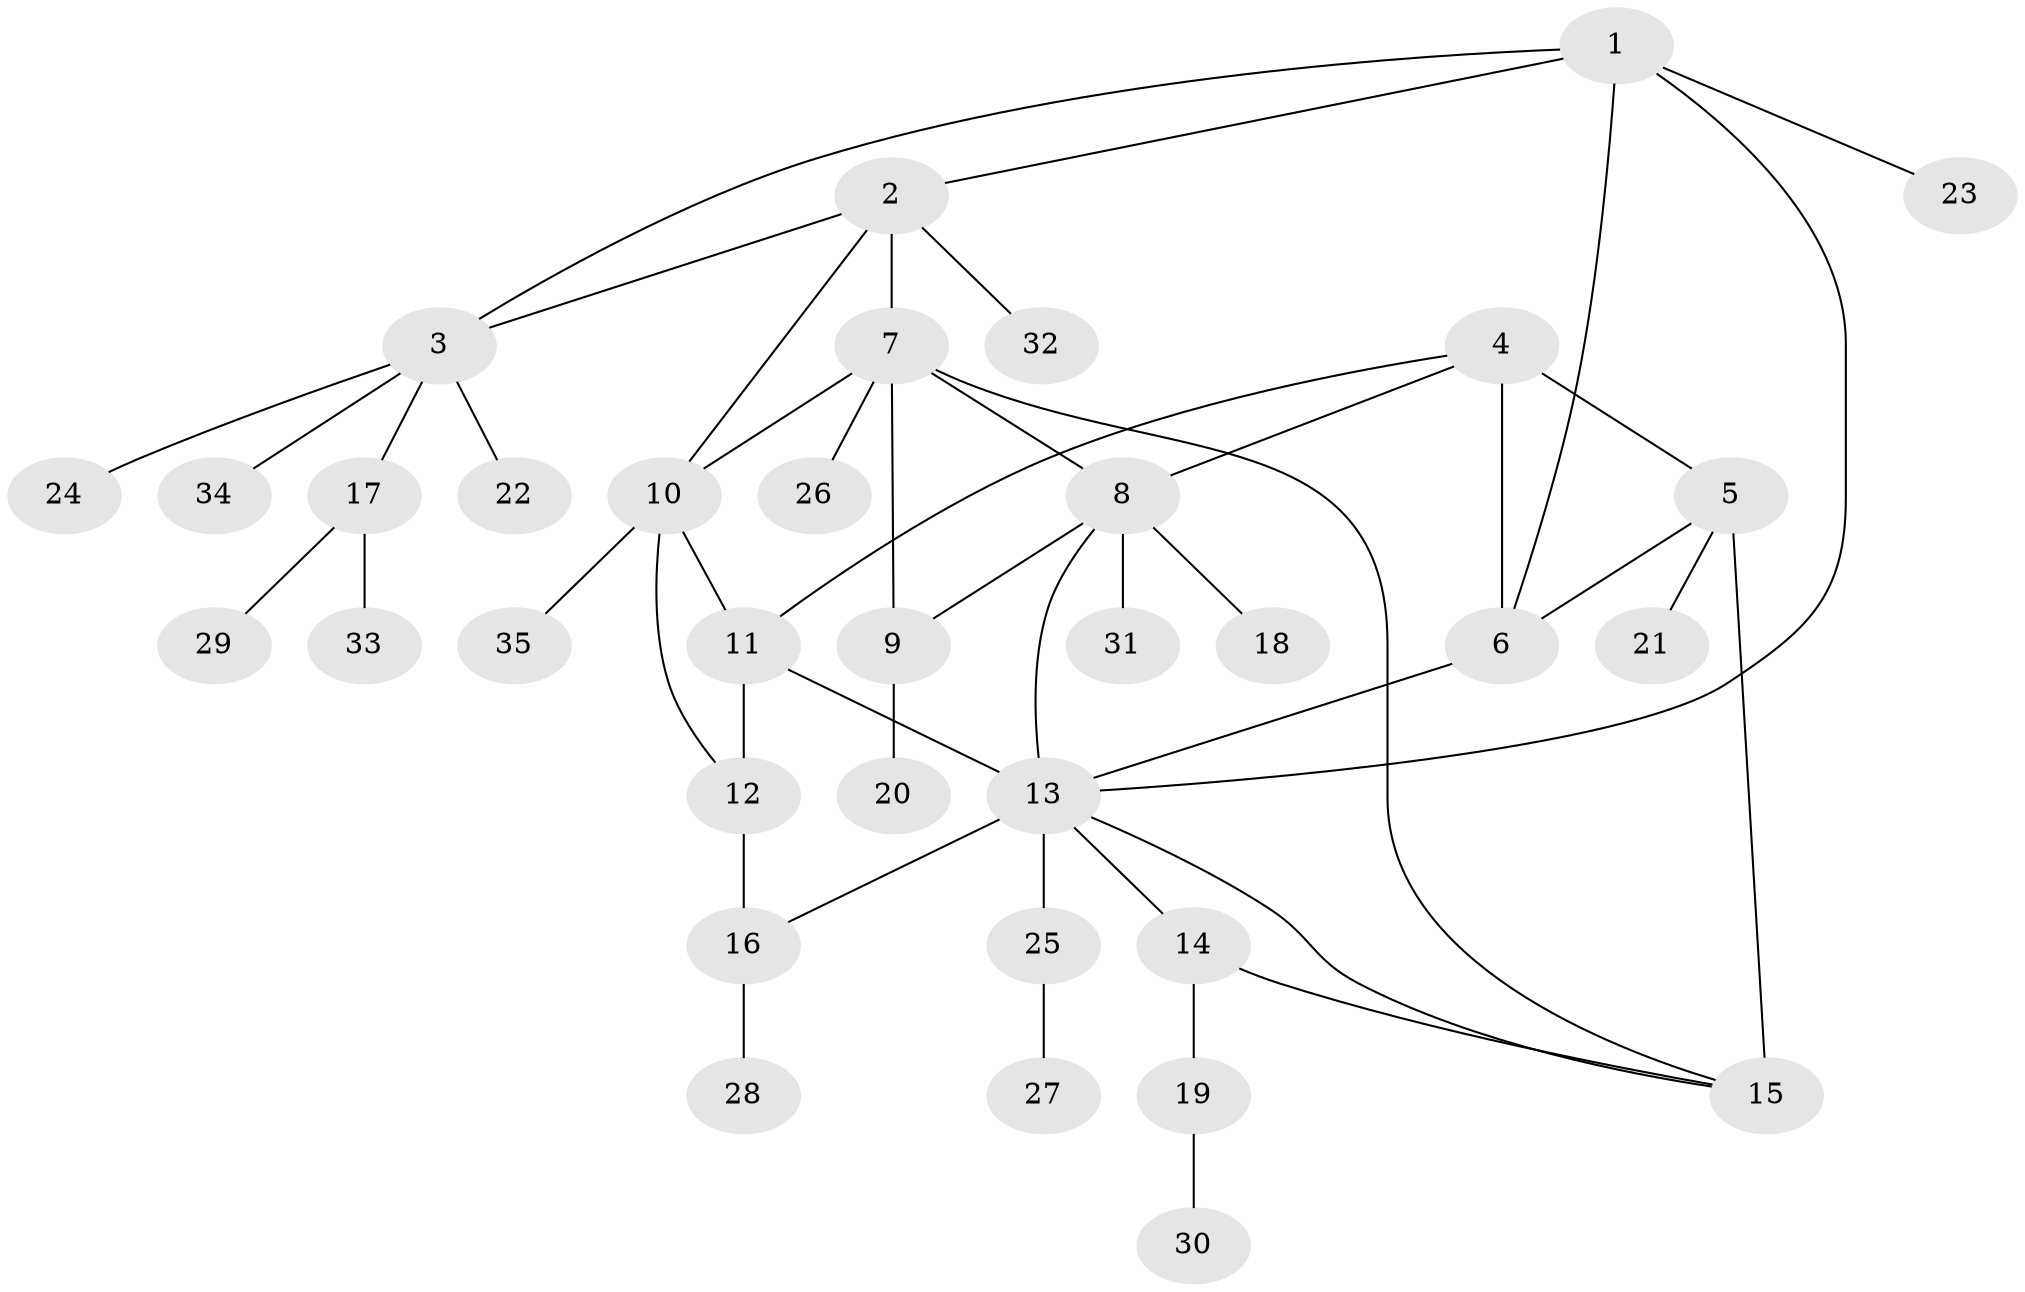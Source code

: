 // original degree distribution, {6: 0.057971014492753624, 7: 0.043478260869565216, 9: 0.014492753623188406, 8: 0.014492753623188406, 3: 0.07246376811594203, 5: 0.014492753623188406, 11: 0.014492753623188406, 10: 0.014492753623188406, 2: 0.11594202898550725, 4: 0.014492753623188406, 1: 0.6231884057971014}
// Generated by graph-tools (version 1.1) at 2025/37/03/09/25 02:37:45]
// undirected, 35 vertices, 48 edges
graph export_dot {
graph [start="1"]
  node [color=gray90,style=filled];
  1;
  2;
  3;
  4;
  5;
  6;
  7;
  8;
  9;
  10;
  11;
  12;
  13;
  14;
  15;
  16;
  17;
  18;
  19;
  20;
  21;
  22;
  23;
  24;
  25;
  26;
  27;
  28;
  29;
  30;
  31;
  32;
  33;
  34;
  35;
  1 -- 2 [weight=1.0];
  1 -- 3 [weight=1.0];
  1 -- 6 [weight=1.0];
  1 -- 13 [weight=1.0];
  1 -- 23 [weight=1.0];
  2 -- 3 [weight=1.0];
  2 -- 7 [weight=1.0];
  2 -- 10 [weight=1.0];
  2 -- 32 [weight=1.0];
  3 -- 17 [weight=1.0];
  3 -- 22 [weight=1.0];
  3 -- 24 [weight=1.0];
  3 -- 34 [weight=1.0];
  4 -- 5 [weight=1.0];
  4 -- 6 [weight=5.0];
  4 -- 8 [weight=1.0];
  4 -- 11 [weight=1.0];
  5 -- 6 [weight=1.0];
  5 -- 15 [weight=4.0];
  5 -- 21 [weight=1.0];
  6 -- 13 [weight=1.0];
  7 -- 8 [weight=1.0];
  7 -- 9 [weight=1.0];
  7 -- 10 [weight=1.0];
  7 -- 15 [weight=1.0];
  7 -- 26 [weight=1.0];
  8 -- 9 [weight=1.0];
  8 -- 13 [weight=1.0];
  8 -- 18 [weight=1.0];
  8 -- 31 [weight=1.0];
  9 -- 20 [weight=3.0];
  10 -- 11 [weight=1.0];
  10 -- 12 [weight=1.0];
  10 -- 35 [weight=1.0];
  11 -- 12 [weight=1.0];
  11 -- 13 [weight=2.0];
  12 -- 16 [weight=8.0];
  13 -- 14 [weight=1.0];
  13 -- 15 [weight=1.0];
  13 -- 16 [weight=1.0];
  13 -- 25 [weight=1.0];
  14 -- 15 [weight=1.0];
  14 -- 19 [weight=1.0];
  16 -- 28 [weight=1.0];
  17 -- 29 [weight=1.0];
  17 -- 33 [weight=1.0];
  19 -- 30 [weight=1.0];
  25 -- 27 [weight=1.0];
}
